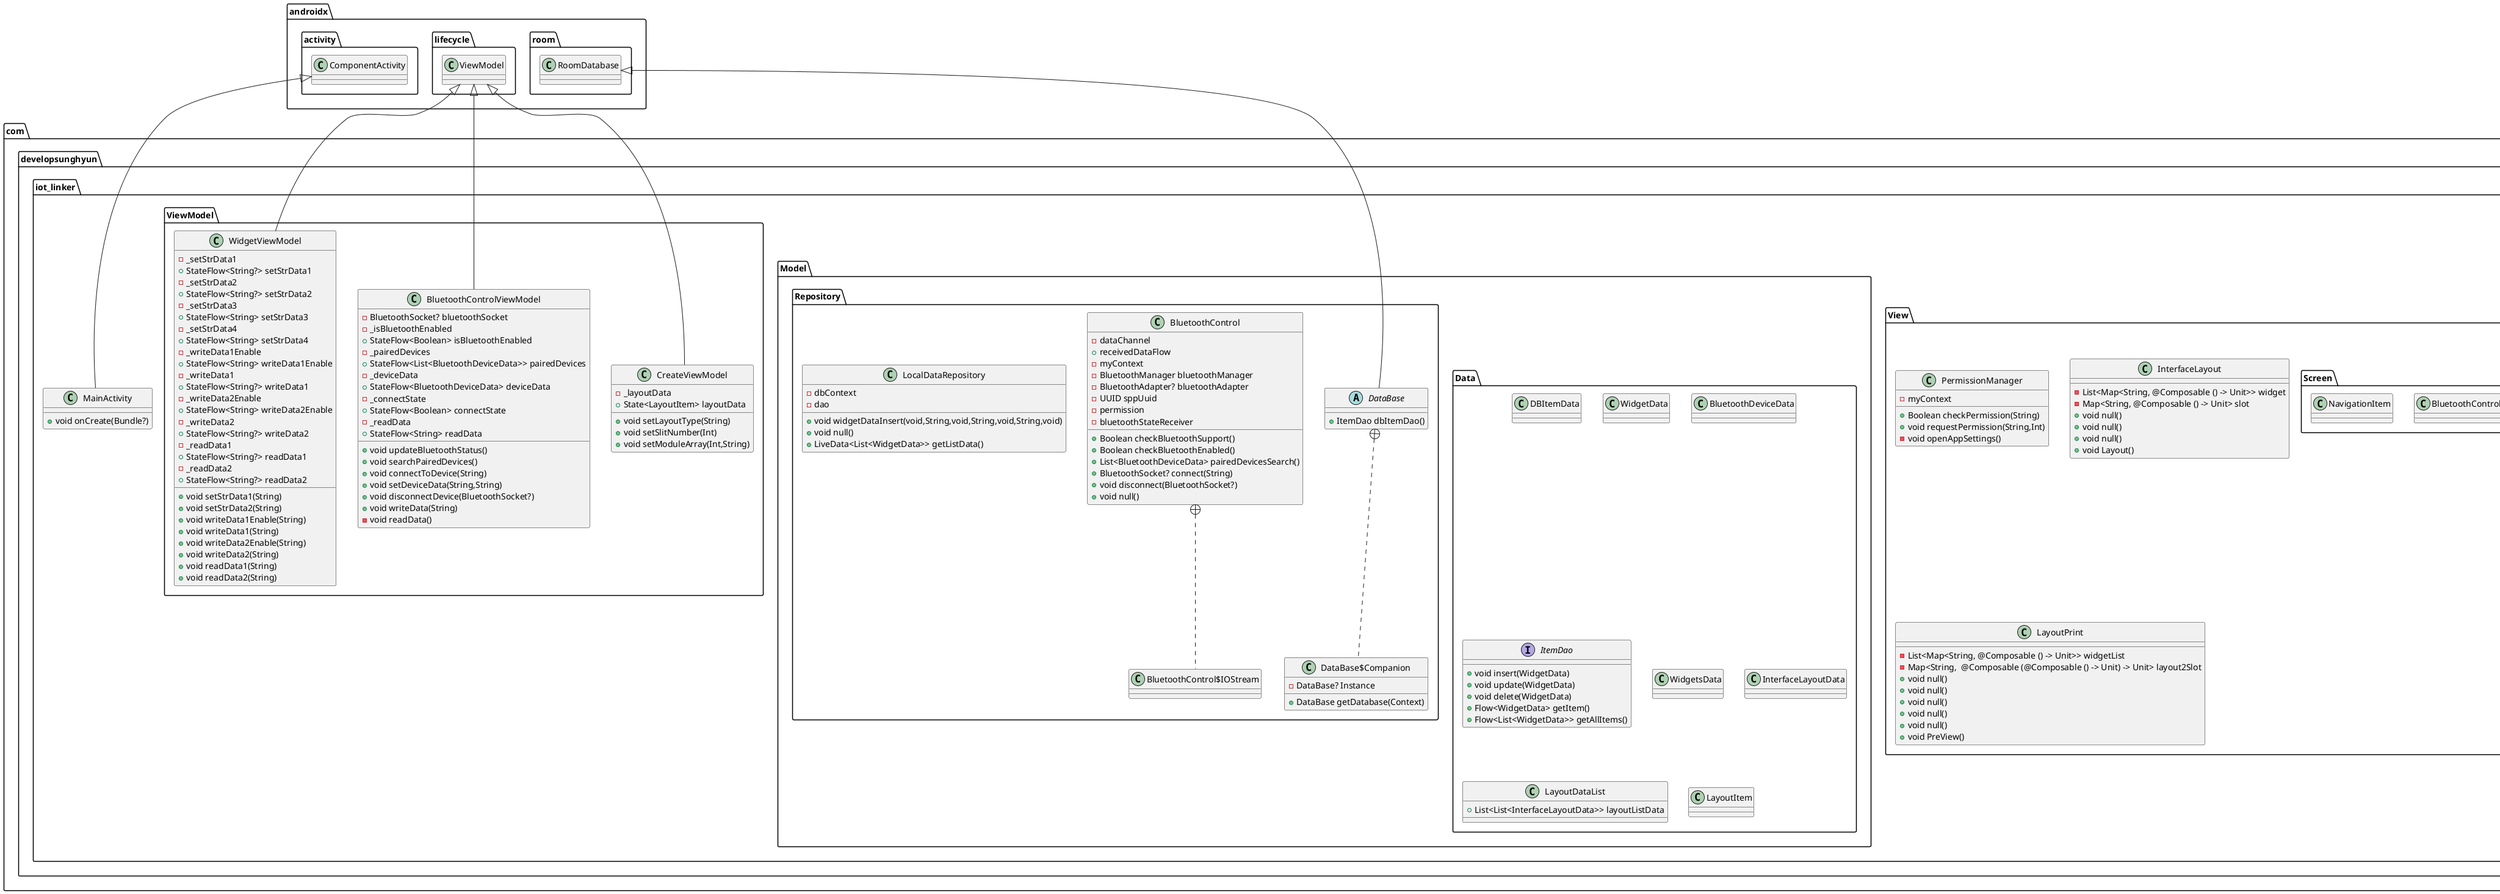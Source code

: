 @startuml
class com.developsunghyun.iot_linker.View.PermissionManager {
-  myContext
+ Boolean checkPermission(String)
+ void requestPermission(String,Int)
- void openAppSettings()
}


class com.developsunghyun.iot_linker.View.InterfaceLayout {
- List<Map<String, @Composable () -> Unit>> widget
- Map<String, @Composable () -> Unit> slot
+ void null()
+ void null()
+ void null()
+ void Layout()
}


class com.developsunghyun.iot_linker.Model.Data.DBItemData {
}
class com.developsunghyun.iot_linker.Model.Data.WidgetData {
}
class com.developsunghyun.iot_linker.Model.Data.BluetoothDeviceData {
}
interface com.developsunghyun.iot_linker.Model.Data.ItemDao {
+ void insert(WidgetData)
+ void update(WidgetData)
+ void delete(WidgetData)
+ Flow<WidgetData> getItem()
+ Flow<List<WidgetData>> getAllItems()
}

class com.developsunghyun.iot_linker.View.LayoutPrint {
- List<Map<String, @Composable () -> Unit>> widgetList
- Map<String,  @Composable (@Composable () -> Unit) -> Unit> layout2Slot
+ void null()
+ void null()
+ void null()
+ void null()
+ void null()
+ void PreView()
}


class com.developsunghyun.iot_linker.Model.Repository.DataBase$Companion {
- DataBase? Instance
+ DataBase getDatabase(Context)
}


abstract class com.developsunghyun.iot_linker.Model.Repository.DataBase {
+ ItemDao dbItemDao()
}

class com.developsunghyun.iot_linker.MainActivity {
+ void onCreate(Bundle?)
}

class com.developsunghyun.iot_linker.Model.Data.WidgetsData {
}
class com.developsunghyun.iot_linker.Model.Repository.BluetoothControl$IOStream {
}
class com.developsunghyun.iot_linker.Model.Repository.BluetoothControl {
-  dataChannel
+  receivedDataFlow
-  myContext
- BluetoothManager bluetoothManager
- BluetoothAdapter? bluetoothAdapter
- UUID sppUuid
-  permission
-  bluetoothStateReceiver
+ Boolean checkBluetoothSupport()
+ Boolean checkBluetoothEnabled()
+ List<BluetoothDeviceData> pairedDevicesSearch()
+ BluetoothSocket? connect(String)
+ void disconnect(BluetoothSocket?)
+ void null()
}


class com.developsunghyun.iot_linker.ViewModel.CreateViewModel {
-  _layoutData
+ State<LayoutItem> layoutData
+ void setLayoutType(String)
+ void setSlitNumber(Int)
+ void setModuleArray(Int,String)
}


class com.developsunghyun.iot_linker.Model.Repository.LocalDataRepository {
-  dbContext
-  dao
+ void widgetDataInsert(void,String,void,String,void,String,void)
+ void null()
+ LiveData<List<WidgetData>> getListData()
}


class com.developsunghyun.iot_linker.ViewModel.BluetoothControlViewModel {
- BluetoothSocket? bluetoothSocket
-  _isBluetoothEnabled
+ StateFlow<Boolean> isBluetoothEnabled
-  _pairedDevices
+ StateFlow<List<BluetoothDeviceData>> pairedDevices
-  _deviceData
+ StateFlow<BluetoothDeviceData> deviceData
-  _connectState
+ StateFlow<Boolean> connectState
-  _readData
+ StateFlow<String> readData
+ void updateBluetoothStatus()
+ void searchPairedDevices()
+ void connectToDevice(String)
+ void setDeviceData(String,String)
+ void disconnectDevice(BluetoothSocket?)
+ void writeData(String)
- void readData()
}


class com.developsunghyun.iot_linker.View.Widget.ButtonWidgetData {
+  label
+  position
+  pushEnable
+  push
+  upEnable
+  up
}

class com.developsunghyun.iot_linker.View.Widget.SwitchWidgetData {
+  label
+  switchOnWrite
+  switchOffWrite
+  switchOnRead
+  switchOffRead
}

class com.developsunghyun.iot_linker.Model.Data.InterfaceLayoutData {
}
class com.developsunghyun.iot_linker.Model.Data.LayoutDataList {
+ List<List<InterfaceLayoutData>> layoutListData
}

class com.developsunghyun.iot_linker.View.Screen.BluetoothControlViewModelFactory {
}
class com.developsunghyun.iot_linker.View.Screen.NavigationItem {
}
class com.developsunghyun.iot_linker.ViewModel.WidgetViewModel {
-  _setStrData1
+ StateFlow<String?> setStrData1
-  _setStrData2
+ StateFlow<String?> setStrData2
-  _setStrData3
+ StateFlow<String> setStrData3
-  _setStrData4
+ StateFlow<String> setStrData4
-  _writeData1Enable
+ StateFlow<String> writeData1Enable
-  _writeData1
+ StateFlow<String?> writeData1
-  _writeData2Enable
+ StateFlow<String> writeData2Enable
-  _writeData2
+ StateFlow<String?> writeData2
-  _readData1
+ StateFlow<String?> readData1
-  _readData2
+ StateFlow<String?> readData2
+ void setStrData1(String)
+ void setStrData2(String)
+ void writeData1Enable(String)
+ void writeData1(String)
+ void writeData2Enable(String)
+ void writeData2(String)
+ void readData1(String)
+ void readData2(String)
}


class com.developsunghyun.iot_linker.Model.Data.LayoutItem {
}


com.developsunghyun.iot_linker.Model.Repository.DataBase +.. com.developsunghyun.iot_linker.Model.Repository.DataBase$Companion
androidx.room.RoomDatabase <|-- com.developsunghyun.iot_linker.Model.Repository.DataBase
androidx.activity.ComponentActivity <|-- com.developsunghyun.iot_linker.MainActivity
com.developsunghyun.iot_linker.Model.Repository.BluetoothControl +.. com.developsunghyun.iot_linker.Model.Repository.BluetoothControl$IOStream
androidx.lifecycle.ViewModel <|-- com.developsunghyun.iot_linker.ViewModel.CreateViewModel
androidx.lifecycle.ViewModel <|-- com.developsunghyun.iot_linker.ViewModel.BluetoothControlViewModel
androidx.lifecycle.ViewModel <|-- com.developsunghyun.iot_linker.ViewModel.WidgetViewModel
@enduml